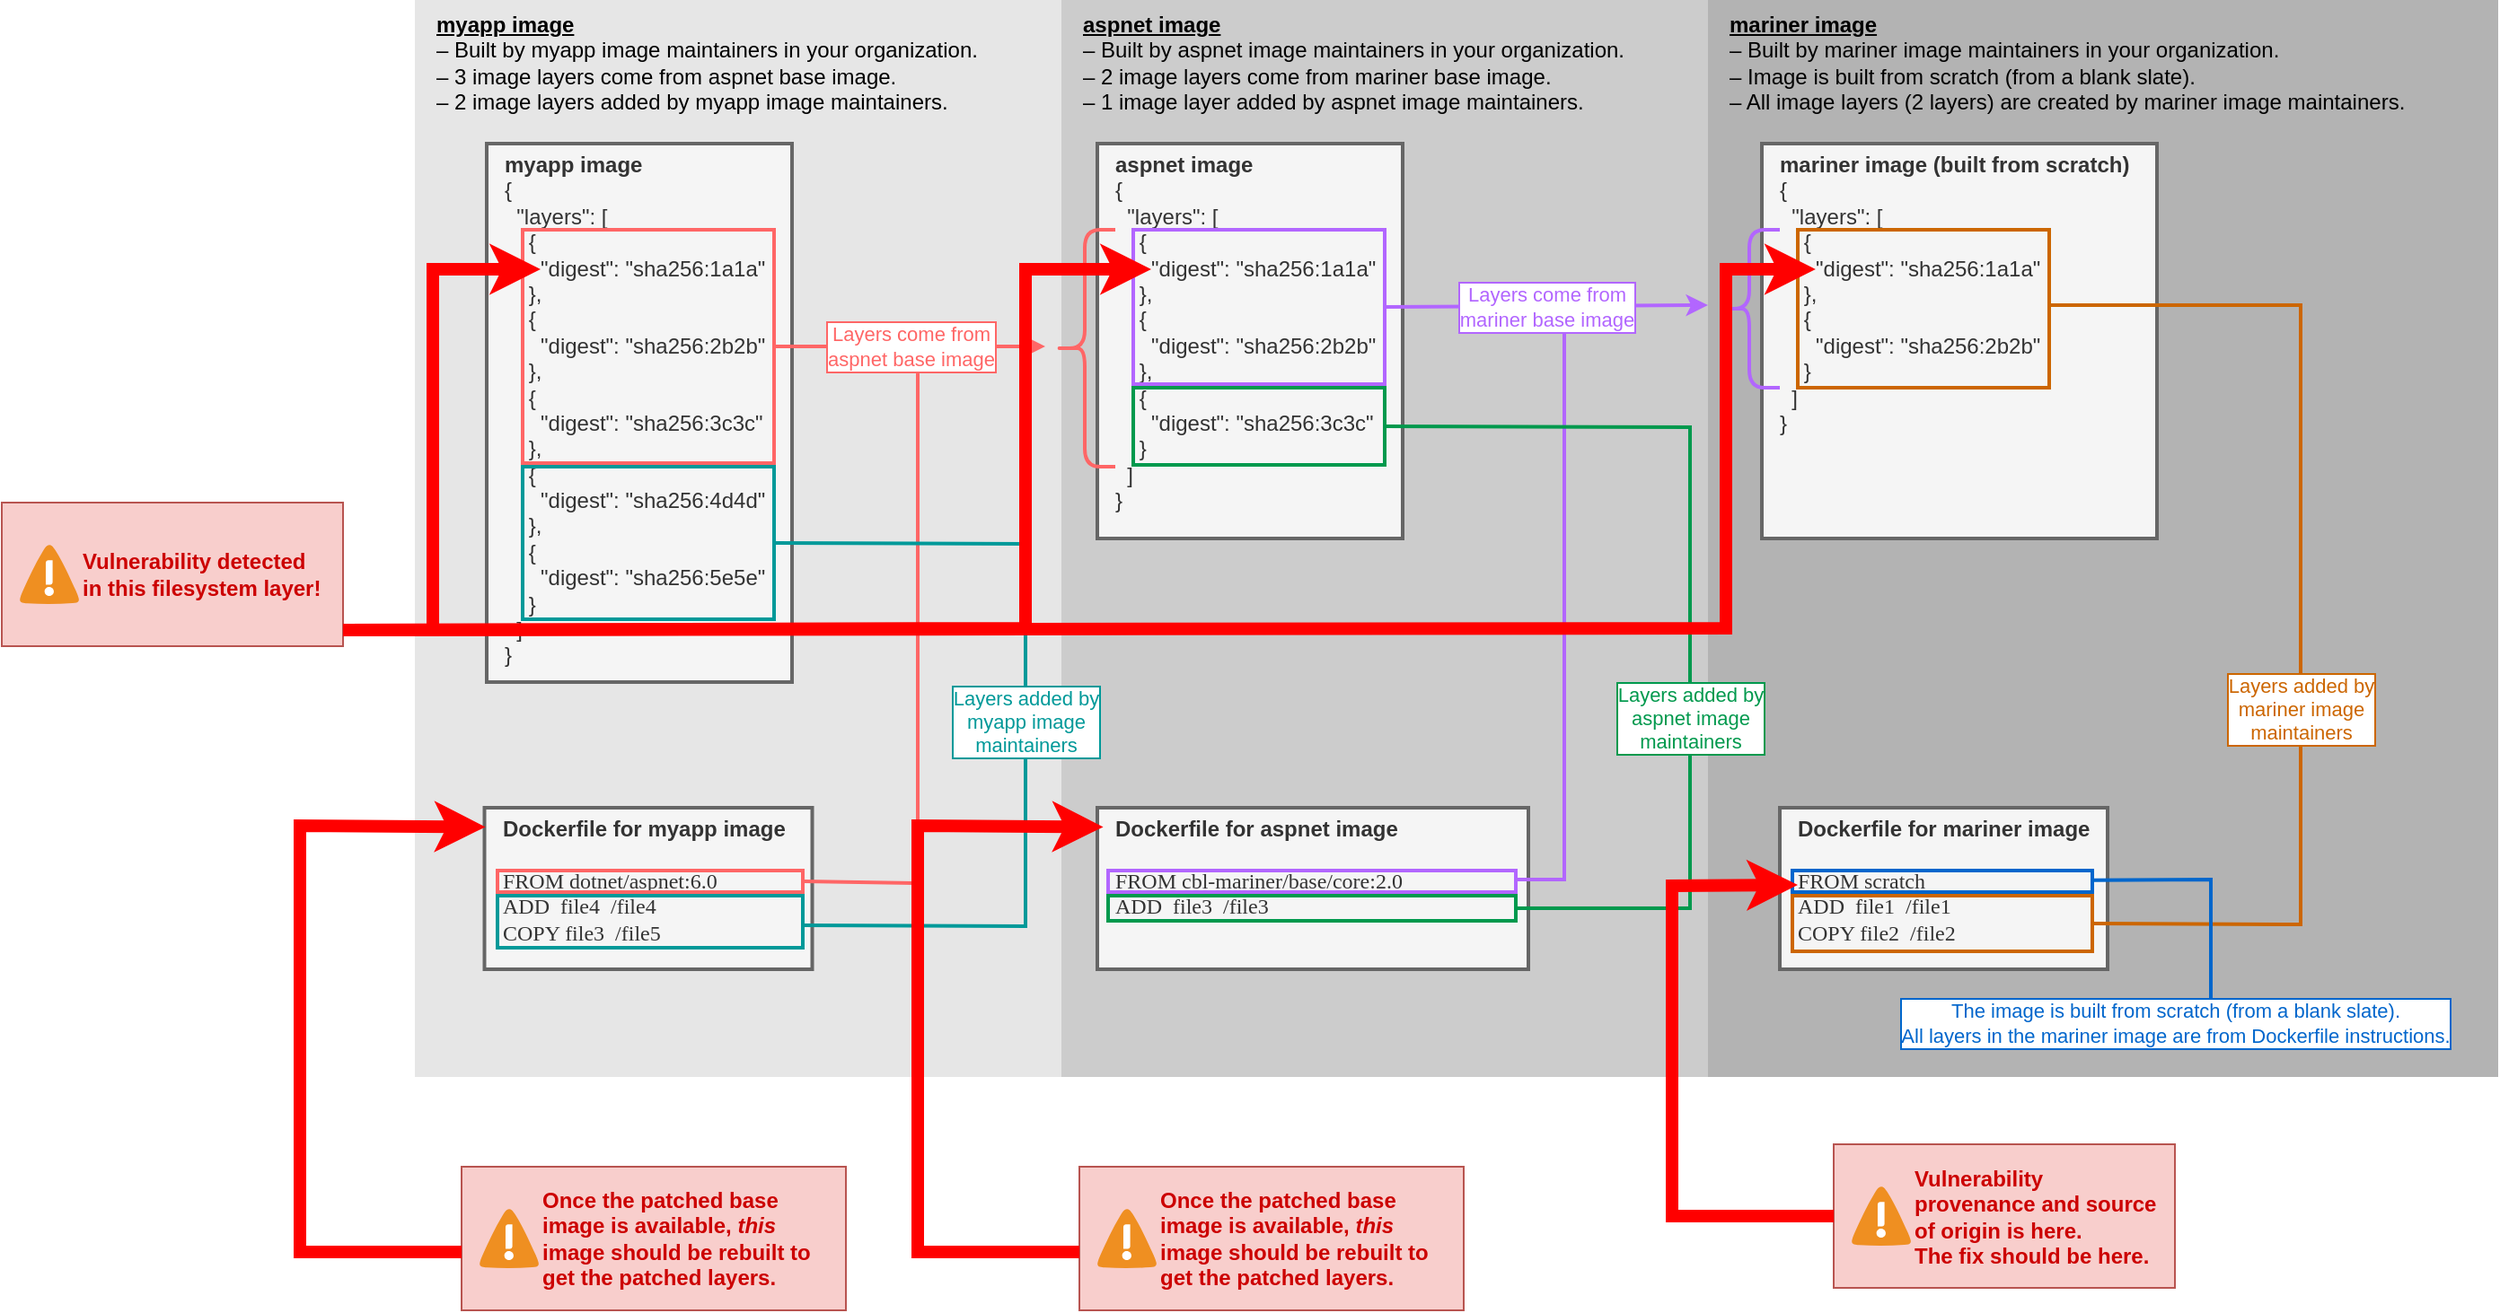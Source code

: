 <mxfile version="20.2.3" type="device"><diagram id="OL6qlinw-qFKFqK3vssp" name="Page-1"><mxGraphModel dx="2143" dy="961" grid="1" gridSize="10" guides="1" tooltips="1" connect="1" arrows="1" fold="1" page="1" pageScale="1" pageWidth="850" pageHeight="1100" math="0" shadow="0"><root><mxCell id="0"/><mxCell id="1" parent="0"/><mxCell id="dJf0DmdQW_vubxnHisxw-42" value="" style="rounded=0;whiteSpace=wrap;html=1;labelBorderColor=#CC6600;fontFamily=Helvetica;fontSize=11;strokeColor=none;strokeWidth=2;fillColor=#CCCCCC;" parent="1" vertex="1"><mxGeometry x="390" y="80" width="360" height="600" as="geometry"/></mxCell><mxCell id="dJf0DmdQW_vubxnHisxw-43" value="" style="rounded=0;whiteSpace=wrap;html=1;labelBorderColor=#CC6600;fontFamily=Helvetica;fontSize=11;strokeColor=none;strokeWidth=2;fillColor=#B3B3B3;" parent="1" vertex="1"><mxGeometry x="750" y="80" width="440" height="600" as="geometry"/></mxCell><mxCell id="dJf0DmdQW_vubxnHisxw-40" value="" style="rounded=0;whiteSpace=wrap;html=1;labelBorderColor=#CC6600;fontFamily=Helvetica;fontSize=11;strokeColor=none;strokeWidth=2;fillColor=#E6E6E6;" parent="1" vertex="1"><mxGeometry x="30" y="80" width="360" height="600" as="geometry"/></mxCell><mxCell id="dJf0DmdQW_vubxnHisxw-1" value="&lt;b&gt;myapp image&lt;/b&gt;&lt;br&gt;{&lt;br&gt;&amp;nbsp; &quot;layers&quot;: [&lt;br&gt;&amp;nbsp; &amp;nbsp; {&lt;br&gt;&amp;nbsp; &amp;nbsp; &amp;nbsp; &quot;digest&quot;: &quot;sha256:1a1a&quot;&lt;br&gt;&amp;nbsp; &amp;nbsp; },&lt;br&gt;&amp;nbsp; &amp;nbsp; {&lt;br&gt;&amp;nbsp; &amp;nbsp; &amp;nbsp; &quot;digest&quot;: &quot;sha256:2b2b&quot;&lt;br&gt;&amp;nbsp; &amp;nbsp; },&lt;br&gt;&amp;nbsp; &amp;nbsp; {&lt;br&gt;&amp;nbsp; &amp;nbsp; &amp;nbsp; &quot;digest&quot;: &quot;sha256:3c3c&quot;&lt;br&gt;&amp;nbsp; &amp;nbsp; },&lt;br&gt;&amp;nbsp; &amp;nbsp; {&lt;br&gt;&amp;nbsp; &amp;nbsp; &amp;nbsp; &quot;digest&quot;: &quot;sha256:4d4d&quot;&lt;br&gt;&amp;nbsp; &amp;nbsp; },&lt;br&gt;&amp;nbsp; &amp;nbsp; {&lt;br&gt;&amp;nbsp; &amp;nbsp; &amp;nbsp; &quot;digest&quot;: &quot;sha256:5e5e&quot;&lt;br&gt;&amp;nbsp; &amp;nbsp; }&lt;br&gt;&amp;nbsp; ]&lt;br&gt;}" style="text;strokeColor=#666666;fillColor=#f5f5f5;spacing=0;spacingTop=0;overflow=hidden;rounded=0;whiteSpace=wrap;html=1;spacingLeft=10;fontColor=#333333;strokeWidth=2;" parent="1" vertex="1"><mxGeometry x="70" y="160" width="170" height="300" as="geometry"/></mxCell><mxCell id="dJf0DmdQW_vubxnHisxw-2" value="&lt;b&gt;aspnet image&lt;br&gt;&lt;/b&gt;{&lt;br&gt;&amp;nbsp; &quot;layers&quot;: [&lt;br&gt;&amp;nbsp; &amp;nbsp; {&lt;br&gt;&amp;nbsp; &amp;nbsp; &amp;nbsp; &quot;digest&quot;: &quot;sha256:1a1a&quot;&lt;br&gt;&amp;nbsp; &amp;nbsp; },&lt;br&gt;&amp;nbsp; &amp;nbsp; {&lt;br&gt;&amp;nbsp; &amp;nbsp; &amp;nbsp; &quot;digest&quot;: &quot;sha256:2b2b&quot;&lt;br&gt;&amp;nbsp; &amp;nbsp; },&lt;br&gt;&amp;nbsp; &amp;nbsp; {&lt;br&gt;&amp;nbsp; &amp;nbsp; &amp;nbsp; &quot;digest&quot;: &quot;sha256:3c3c&quot;&lt;br&gt;&amp;nbsp; &amp;nbsp; }&lt;br&gt;&amp;nbsp; ]&lt;br&gt;}" style="text;strokeColor=#666666;fillColor=#f5f5f5;spacing=0;spacingTop=0;overflow=hidden;rounded=0;whiteSpace=wrap;html=1;spacingLeft=10;fontColor=#333333;strokeWidth=2;" parent="1" vertex="1"><mxGeometry x="410" y="160" width="170" height="220" as="geometry"/></mxCell><mxCell id="dJf0DmdQW_vubxnHisxw-3" value="&lt;b&gt;mariner image (built from scratch)&lt;br&gt;&lt;/b&gt;{&lt;br&gt;&amp;nbsp; &quot;layers&quot;: [&lt;br&gt;&amp;nbsp; &amp;nbsp; {&lt;br&gt;&amp;nbsp; &amp;nbsp; &amp;nbsp; &quot;digest&quot;: &quot;sha256:1a1a&quot;&lt;br&gt;&amp;nbsp; &amp;nbsp; },&lt;br&gt;&amp;nbsp; &amp;nbsp; {&lt;br&gt;&amp;nbsp; &amp;nbsp; &amp;nbsp; &quot;digest&quot;: &quot;sha256:2b2b&quot;&lt;br&gt;&amp;nbsp; &amp;nbsp; }&lt;br&gt;&amp;nbsp; ]&lt;br&gt;}" style="text;spacing=0;spacingTop=0;overflow=hidden;rounded=0;whiteSpace=wrap;html=1;spacingLeft=10;fillColor=#f5f5f5;fontColor=#333333;strokeColor=#666666;strokeWidth=2;" parent="1" vertex="1"><mxGeometry x="780" y="160" width="220" height="220" as="geometry"/></mxCell><mxCell id="dJf0DmdQW_vubxnHisxw-5" value="" style="rounded=0;whiteSpace=wrap;html=1;fillColor=none;strokeColor=#FF6666;strokeWidth=2;" parent="1" vertex="1"><mxGeometry x="90" y="208" width="140" height="130" as="geometry"/></mxCell><mxCell id="dJf0DmdQW_vubxnHisxw-6" value="" style="endArrow=classic;html=1;rounded=0;strokeColor=#FF6666;strokeWidth=2;exitX=1;exitY=0.5;exitDx=0;exitDy=0;" parent="1" source="dJf0DmdQW_vubxnHisxw-5" edge="1"><mxGeometry relative="1" as="geometry"><mxPoint x="230" y="269.66" as="sourcePoint"/><mxPoint x="381" y="273" as="targetPoint"/></mxGeometry></mxCell><mxCell id="dJf0DmdQW_vubxnHisxw-7" value="Layers come from&lt;br&gt;aspnet base image" style="edgeLabel;resizable=0;html=1;align=center;verticalAlign=middle;strokeColor=#FF6666;fillColor=none;fontColor=#FF6666;labelBorderColor=#FF6666;spacing=2;spacingLeft=0;spacingRight=0;spacingBottom=0;spacingTop=0;" parent="dJf0DmdQW_vubxnHisxw-6" connectable="0" vertex="1"><mxGeometry relative="1" as="geometry"/></mxCell><mxCell id="dJf0DmdQW_vubxnHisxw-8" value="" style="rounded=0;whiteSpace=wrap;html=1;fillColor=none;strokeColor=#B266FF;strokeWidth=2;fontColor=#B266FF;" parent="1" vertex="1"><mxGeometry x="430" y="208" width="140" height="86" as="geometry"/></mxCell><mxCell id="dJf0DmdQW_vubxnHisxw-9" value="" style="endArrow=classic;html=1;rounded=0;strokeColor=#B266FF;strokeWidth=2;exitX=1;exitY=0.5;exitDx=0;exitDy=0;fontColor=#B266FF;" parent="1" source="dJf0DmdQW_vubxnHisxw-8" edge="1"><mxGeometry relative="1" as="geometry"><mxPoint x="570" y="272.78" as="sourcePoint"/><mxPoint x="750" y="250" as="targetPoint"/></mxGeometry></mxCell><mxCell id="dJf0DmdQW_vubxnHisxw-10" value="Layers come from&lt;br&gt;mariner base image" style="edgeLabel;resizable=0;align=center;verticalAlign=middle;strokeColor=#FF6666;fillColor=none;fontColor=#B266FF;labelBorderColor=#B266FF;spacing=2;spacingLeft=0;spacingRight=0;spacingBottom=0;spacingTop=0;html=1;" parent="dJf0DmdQW_vubxnHisxw-9" connectable="0" vertex="1"><mxGeometry relative="1" as="geometry"/></mxCell><mxCell id="dJf0DmdQW_vubxnHisxw-11" value="" style="rounded=0;whiteSpace=wrap;html=1;labelBorderColor=#B266FF;fontColor=#B266FF;strokeColor=#009999;strokeWidth=2;fillColor=none;" parent="1" vertex="1"><mxGeometry x="90" y="340" width="140" height="85" as="geometry"/></mxCell><mxCell id="dJf0DmdQW_vubxnHisxw-12" value="" style="rounded=0;whiteSpace=wrap;html=1;labelBorderColor=#B266FF;fontColor=#B266FF;strokeColor=#00994D;strokeWidth=2;fillColor=none;" parent="1" vertex="1"><mxGeometry x="430" y="296" width="140" height="43" as="geometry"/></mxCell><mxCell id="dJf0DmdQW_vubxnHisxw-13" value="" style="shape=curlyBracket;whiteSpace=wrap;html=1;rounded=1;labelBorderColor=#B266FF;fontColor=#B266FF;strokeColor=#FF6666;strokeWidth=2;fillColor=none;" parent="1" vertex="1"><mxGeometry x="386" y="208" width="34" height="132" as="geometry"/></mxCell><mxCell id="dJf0DmdQW_vubxnHisxw-14" value="" style="shape=curlyBracket;whiteSpace=wrap;html=1;rounded=1;labelBorderColor=#B266FF;fontColor=#B266FF;strokeColor=#B266FF;strokeWidth=2;fillColor=none;" parent="1" vertex="1"><mxGeometry x="756" y="208" width="34" height="88" as="geometry"/></mxCell><mxCell id="dJf0DmdQW_vubxnHisxw-15" value="" style="rounded=0;whiteSpace=wrap;html=1;labelBorderColor=#B266FF;fontColor=#B266FF;strokeColor=#CC6600;strokeWidth=2;fillColor=none;" parent="1" vertex="1"><mxGeometry x="800" y="208" width="140" height="88" as="geometry"/></mxCell><mxCell id="dJf0DmdQW_vubxnHisxw-17" value="&lt;font style=&quot;font-size: 12px;&quot;&gt;&lt;b&gt;Dockerfile for myapp image&lt;br&gt;&lt;/b&gt;&lt;br&gt;&lt;font face=&quot;Lucida Console&quot;&gt;FROM dotnet/aspnet:6.0&lt;/font&gt;&lt;br&gt;&lt;font face=&quot;Lucida Console&quot;&gt;ADD&amp;nbsp; file4&amp;nbsp; /file4&lt;/font&gt;&lt;br&gt;&lt;font face=&quot;Lucida Console&quot;&gt;COPY file3&amp;nbsp; /file5&lt;/font&gt;&lt;br&gt;&lt;/font&gt;" style="text;strokeColor=#666666;fillColor=#f5f5f5;spacing=0;spacingTop=0;overflow=hidden;rounded=0;whiteSpace=wrap;html=1;spacingLeft=10;fontColor=#333333;strokeWidth=2;" parent="1" vertex="1"><mxGeometry x="68.75" y="530" width="182.5" height="90" as="geometry"/></mxCell><mxCell id="dJf0DmdQW_vubxnHisxw-18" value="" style="rounded=0;whiteSpace=wrap;html=1;labelBorderColor=#B266FF;fontColor=#B266FF;strokeColor=#009999;strokeWidth=2;fillColor=none;" parent="1" vertex="1"><mxGeometry x="76" y="579" width="170" height="29" as="geometry"/></mxCell><mxCell id="dJf0DmdQW_vubxnHisxw-21" value="" style="endArrow=none;html=1;rounded=0;fontFamily=Lucida Console;fontSize=12;fontColor=#B266FF;strokeColor=#FF6666;strokeWidth=2;exitX=1;exitY=0.5;exitDx=0;exitDy=0;" parent="1" source="dJf0DmdQW_vubxnHisxw-22" edge="1"><mxGeometry width="50" height="50" relative="1" as="geometry"><mxPoint x="280" y="575" as="sourcePoint"/><mxPoint x="310" y="287" as="targetPoint"/><Array as="points"><mxPoint x="310" y="572"/></Array></mxGeometry></mxCell><mxCell id="dJf0DmdQW_vubxnHisxw-22" value="" style="rounded=0;whiteSpace=wrap;html=1;fillColor=none;strokeColor=#FF6666;strokeWidth=2;" parent="1" vertex="1"><mxGeometry x="76" y="565" width="170" height="12" as="geometry"/></mxCell><mxCell id="dJf0DmdQW_vubxnHisxw-23" value="" style="endArrow=none;html=1;rounded=0;strokeColor=#009999;strokeWidth=2;exitX=0.998;exitY=0.568;exitDx=0;exitDy=0;endFill=0;entryX=1;entryY=0.5;entryDx=0;entryDy=0;exitPerimeter=0;" parent="1" source="dJf0DmdQW_vubxnHisxw-18" target="dJf0DmdQW_vubxnHisxw-11" edge="1"><mxGeometry relative="1" as="geometry"><mxPoint x="340" y="490" as="sourcePoint"/><mxPoint x="270" y="410" as="targetPoint"/><Array as="points"><mxPoint x="370" y="596"/><mxPoint x="370" y="383"/></Array></mxGeometry></mxCell><mxCell id="dJf0DmdQW_vubxnHisxw-24" value="Layers added by&lt;br&gt;myapp image&lt;br&gt;maintainers" style="edgeLabel;resizable=0;html=1;align=center;verticalAlign=middle;strokeColor=#FF6666;fillColor=none;fontColor=#009999;labelBorderColor=#009999;spacing=2;spacingLeft=0;spacingRight=0;spacingBottom=0;spacingTop=0;" parent="dJf0DmdQW_vubxnHisxw-23" connectable="0" vertex="1"><mxGeometry relative="1" as="geometry"/></mxCell><mxCell id="dJf0DmdQW_vubxnHisxw-26" value="&lt;font style=&quot;font-size: 12px;&quot;&gt;&lt;b&gt;Dockerfile for aspnet image&lt;br&gt;&lt;/b&gt;&lt;br&gt;&lt;font face=&quot;Lucida Console&quot;&gt;FROM cbl-mariner/base/core:2.0&lt;/font&gt;&lt;br&gt;&lt;font face=&quot;Lucida Console&quot;&gt;ADD&amp;nbsp; file3&amp;nbsp; /file3&lt;/font&gt;&lt;br&gt;&lt;/font&gt;" style="text;strokeColor=#666666;fillColor=#f5f5f5;spacing=0;spacingTop=0;overflow=hidden;rounded=0;whiteSpace=wrap;html=1;spacingLeft=10;fontColor=#333333;strokeWidth=2;" parent="1" vertex="1"><mxGeometry x="410" y="530" width="240" height="90" as="geometry"/></mxCell><mxCell id="dJf0DmdQW_vubxnHisxw-27" value="" style="rounded=0;whiteSpace=wrap;html=1;labelBorderColor=#B266FF;fontColor=#B266FF;strokeColor=#00994D;strokeWidth=2;fillColor=none;" parent="1" vertex="1"><mxGeometry x="416" y="579" width="227" height="14" as="geometry"/></mxCell><mxCell id="dJf0DmdQW_vubxnHisxw-28" value="" style="rounded=0;whiteSpace=wrap;html=1;fillColor=none;strokeColor=#B266FF;strokeWidth=2;fontColor=#B266FF;" parent="1" vertex="1"><mxGeometry x="416" y="565" width="227" height="12" as="geometry"/></mxCell><mxCell id="dJf0DmdQW_vubxnHisxw-29" value="" style="endArrow=none;html=1;rounded=0;strokeColor=#B266FF;strokeWidth=2;fontColor=#B266FF;endFill=0;exitX=0.999;exitY=0.414;exitDx=0;exitDy=0;exitPerimeter=0;" parent="1" source="dJf0DmdQW_vubxnHisxw-28" edge="1"><mxGeometry relative="1" as="geometry"><mxPoint x="660" y="571" as="sourcePoint"/><mxPoint x="670" y="265.5" as="targetPoint"/><Array as="points"><mxPoint x="670" y="570"/></Array></mxGeometry></mxCell><mxCell id="dJf0DmdQW_vubxnHisxw-32" value="" style="endArrow=none;html=1;rounded=0;strokeColor=#00994D;strokeWidth=2;exitX=1;exitY=0.5;exitDx=0;exitDy=0;fontColor=#B266FF;endFill=0;entryX=1;entryY=0.5;entryDx=0;entryDy=0;" parent="1" source="dJf0DmdQW_vubxnHisxw-27" target="dJf0DmdQW_vubxnHisxw-12" edge="1"><mxGeometry relative="1" as="geometry"><mxPoint x="690" y="521" as="sourcePoint"/><mxPoint x="740" y="340" as="targetPoint"/><Array as="points"><mxPoint x="740" y="586"/><mxPoint x="740" y="318"/></Array></mxGeometry></mxCell><mxCell id="dJf0DmdQW_vubxnHisxw-33" value="Layers added by&lt;br&gt;aspnet image&lt;br&gt;maintainers" style="edgeLabel;resizable=0;align=center;verticalAlign=middle;strokeColor=#FF6666;fillColor=none;fontColor=#00994D;labelBorderColor=#00994D;spacing=2;spacingLeft=0;spacingRight=0;spacingBottom=0;spacingTop=0;html=1;" parent="dJf0DmdQW_vubxnHisxw-32" connectable="0" vertex="1"><mxGeometry relative="1" as="geometry"><mxPoint y="64" as="offset"/></mxGeometry></mxCell><mxCell id="dJf0DmdQW_vubxnHisxw-36" value="&lt;font style=&quot;font-size: 12px;&quot;&gt;&lt;b&gt;Dockerfile for mariner image&lt;br&gt;&lt;/b&gt;&lt;br&gt;&lt;font face=&quot;Lucida Console&quot;&gt;FROM scratch&lt;/font&gt;&lt;br&gt;&lt;font face=&quot;Lucida Console&quot;&gt;ADD&amp;nbsp; file1&amp;nbsp; /file1&lt;/font&gt;&lt;br&gt;&lt;font face=&quot;Lucida Console&quot;&gt;COPY file2&amp;nbsp; /file2&lt;/font&gt;&lt;br&gt;&lt;/font&gt;" style="text;strokeColor=#666666;fillColor=#f5f5f5;spacing=0;spacingTop=0;overflow=hidden;rounded=0;whiteSpace=wrap;html=1;spacingLeft=10;fontColor=#333333;strokeWidth=2;" parent="1" vertex="1"><mxGeometry x="790" y="530" width="182.5" height="90" as="geometry"/></mxCell><mxCell id="dJf0DmdQW_vubxnHisxw-37" value="" style="endArrow=none;html=1;rounded=0;strokeColor=#CC6600;strokeWidth=2;exitX=1;exitY=0.5;exitDx=0;exitDy=0;fontColor=#B266FF;endFill=0;entryX=1;entryY=0.477;entryDx=0;entryDy=0;entryPerimeter=0;" parent="1" source="dJf0DmdQW_vubxnHisxw-39" target="dJf0DmdQW_vubxnHisxw-15" edge="1"><mxGeometry relative="1" as="geometry"><mxPoint x="1043.0" y="508.5" as="sourcePoint"/><mxPoint x="970" y="240" as="targetPoint"/><Array as="points"><mxPoint x="1080" y="595"/><mxPoint x="1080" y="250"/></Array></mxGeometry></mxCell><mxCell id="dJf0DmdQW_vubxnHisxw-38" value="Layers added by&lt;br&gt;mariner image&lt;br&gt;maintainers" style="edgeLabel;resizable=0;align=center;verticalAlign=middle;strokeColor=#FF6666;fillColor=none;fontColor=#CC6600;labelBorderColor=#CC6600;spacing=2;spacingLeft=0;spacingRight=0;spacingBottom=0;spacingTop=0;html=1;" parent="dJf0DmdQW_vubxnHisxw-37" connectable="0" vertex="1"><mxGeometry relative="1" as="geometry"><mxPoint y="64" as="offset"/></mxGeometry></mxCell><mxCell id="dJf0DmdQW_vubxnHisxw-39" value="" style="rounded=0;whiteSpace=wrap;html=1;labelBorderColor=#B266FF;fontColor=#B266FF;strokeColor=#CC6600;strokeWidth=2;fillColor=none;" parent="1" vertex="1"><mxGeometry x="797" y="579" width="167" height="31" as="geometry"/></mxCell><mxCell id="dJf0DmdQW_vubxnHisxw-46" value="" style="rounded=0;whiteSpace=wrap;html=1;labelBorderColor=#CC6600;fontFamily=Helvetica;fontSize=11;fontColor=#CC6600;strokeColor=#0066CC;strokeWidth=2;fillColor=none;" parent="1" vertex="1"><mxGeometry x="797" y="565" width="167" height="12" as="geometry"/></mxCell><mxCell id="dJf0DmdQW_vubxnHisxw-49" value="" style="endArrow=none;html=1;rounded=0;fontFamily=Helvetica;fontSize=11;fontColor=#0066CC;strokeColor=#0066CC;strokeWidth=2;entryX=1;entryY=0.45;entryDx=0;entryDy=0;entryPerimeter=0;" parent="1" target="dJf0DmdQW_vubxnHisxw-46" edge="1"><mxGeometry width="50" height="50" relative="1" as="geometry"><mxPoint x="1030" y="650" as="sourcePoint"/><mxPoint x="1040" y="420" as="targetPoint"/><Array as="points"><mxPoint x="1030" y="570"/></Array></mxGeometry></mxCell><mxCell id="dJf0DmdQW_vubxnHisxw-48" value="The image is built from scratch (from a blank slate).&lt;br&gt;All layers in the mariner image are from Dockerfile instructions." style="edgeLabel;resizable=0;align=center;verticalAlign=middle;strokeColor=#FF6666;fillColor=none;fontColor=#0066CC;labelBorderColor=#0066CC;spacing=2;spacingLeft=0;spacingRight=0;spacingBottom=0;spacingTop=0;html=1;" parent="1" connectable="0" vertex="1"><mxGeometry x="1010" y="650.005" as="geometry"/></mxCell><mxCell id="MGoHs6cNIiesZB_WKk6I-1" value="&lt;b&gt;&lt;u&gt;myapp image&lt;br&gt;&lt;/u&gt;&lt;/b&gt;– Built by myapp image maintainers in your organization.&lt;br&gt;– 3 image layers come from aspnet base image.&lt;br&gt;– 2 image layers added by myapp image maintainers." style="text;html=1;strokeColor=none;fillColor=none;align=left;verticalAlign=middle;whiteSpace=wrap;rounded=0;" parent="1" vertex="1"><mxGeometry x="40" y="80" width="320" height="70" as="geometry"/></mxCell><mxCell id="MGoHs6cNIiesZB_WKk6I-4" value="&lt;b&gt;&lt;u&gt;aspnet image&lt;br&gt;&lt;/u&gt;&lt;/b&gt;– Built by aspnet image maintainers in your organization.&lt;br&gt;– 2 image layers come from mariner base image.&lt;br&gt;– 1 image layer added by aspnet image maintainers." style="text;html=1;strokeColor=none;fillColor=none;align=left;verticalAlign=middle;whiteSpace=wrap;rounded=0;" parent="1" vertex="1"><mxGeometry x="400" y="80" width="320" height="70" as="geometry"/></mxCell><mxCell id="MGoHs6cNIiesZB_WKk6I-5" value="&lt;b&gt;&lt;u&gt;mariner image&lt;br&gt;&lt;/u&gt;&lt;/b&gt;– Built by mariner image maintainers in your organization.&lt;br&gt;– Image is built from scratch (from a blank slate).&lt;br&gt;– All image layers (2 layers) are created by mariner image maintainers." style="text;html=1;strokeColor=none;fillColor=none;align=left;verticalAlign=middle;whiteSpace=wrap;rounded=0;" parent="1" vertex="1"><mxGeometry x="760" y="80" width="390" height="70" as="geometry"/></mxCell><mxCell id="tes9_zV1HvHgU7jq06N2-1" value="" style="rounded=0;whiteSpace=wrap;html=1;fillColor=#f8cecc;strokeColor=#b85450;" parent="1" vertex="1"><mxGeometry x="-200" y="360" width="190" height="80" as="geometry"/></mxCell><mxCell id="tes9_zV1HvHgU7jq06N2-2" value="" style="shadow=0;dashed=0;html=1;strokeColor=none;fillColor=#4495D1;labelPosition=center;verticalLabelPosition=bottom;verticalAlign=top;align=center;outlineConnect=0;shape=mxgraph.veeam.2d.alert;" parent="1" vertex="1"><mxGeometry x="-190" y="383.4" width="33.2" height="33.2" as="geometry"/></mxCell><mxCell id="tes9_zV1HvHgU7jq06N2-3" value="&lt;b&gt;Vulnerability detected in this filesystem layer!&lt;/b&gt;" style="text;html=1;strokeColor=none;fillColor=none;align=left;verticalAlign=middle;whiteSpace=wrap;rounded=0;fontColor=#CC0000;" parent="1" vertex="1"><mxGeometry x="-156.8" y="375" width="136.8" height="50" as="geometry"/></mxCell><mxCell id="cBkbnltTO3D8IdDL58gM-1" value="" style="rounded=0;whiteSpace=wrap;html=1;fillColor=#f8cecc;strokeColor=#b85450;" parent="1" vertex="1"><mxGeometry x="820" y="717.5" width="190" height="80" as="geometry"/></mxCell><mxCell id="cBkbnltTO3D8IdDL58gM-2" value="" style="shadow=0;dashed=0;html=1;strokeColor=none;fillColor=#4495D1;labelPosition=center;verticalLabelPosition=bottom;verticalAlign=top;align=center;outlineConnect=0;shape=mxgraph.veeam.2d.alert;" parent="1" vertex="1"><mxGeometry x="830" y="740.9" width="33.2" height="33.2" as="geometry"/></mxCell><mxCell id="cBkbnltTO3D8IdDL58gM-3" value="&lt;b&gt;Vulnerability provenance and source of origin is here.&lt;br&gt;The fix should be here.&lt;/b&gt;" style="text;html=1;strokeColor=none;fillColor=none;align=left;verticalAlign=middle;whiteSpace=wrap;rounded=0;fontColor=#CC0000;" parent="1" vertex="1"><mxGeometry x="863.2" y="732.5" width="136.8" height="50" as="geometry"/></mxCell><mxCell id="cBkbnltTO3D8IdDL58gM-4" value="" style="endArrow=classic;html=1;rounded=0;fontColor=#CC0000;strokeColor=#FF0000;strokeWidth=7;" parent="1" source="cBkbnltTO3D8IdDL58gM-1" edge="1"><mxGeometry width="50" height="50" relative="1" as="geometry"><mxPoint x="730" y="777.5" as="sourcePoint"/><mxPoint x="800" y="573" as="targetPoint"/><Array as="points"><mxPoint x="730" y="757.5"/><mxPoint x="730" y="573.5"/></Array></mxGeometry></mxCell><mxCell id="cBkbnltTO3D8IdDL58gM-5" value="" style="endArrow=classic;html=1;rounded=0;fontColor=#CC0000;strokeColor=#FF0000;strokeWidth=7;entryX=0.071;entryY=0.25;entryDx=0;entryDy=0;entryPerimeter=0;" parent="1" target="dJf0DmdQW_vubxnHisxw-15" edge="1"><mxGeometry width="50" height="50" relative="1" as="geometry"><mxPoint x="-10" y="431" as="sourcePoint"/><mxPoint x="310" y="330" as="targetPoint"/><Array as="points"><mxPoint x="760" y="430"/><mxPoint x="760" y="230"/></Array></mxGeometry></mxCell><mxCell id="cBkbnltTO3D8IdDL58gM-6" value="" style="rounded=0;whiteSpace=wrap;html=1;fillColor=#f8cecc;strokeColor=#b85450;" parent="1" vertex="1"><mxGeometry x="56" y="730" width="214" height="80" as="geometry"/></mxCell><mxCell id="cBkbnltTO3D8IdDL58gM-7" value="" style="shadow=0;dashed=0;html=1;strokeColor=none;fillColor=#4495D1;labelPosition=center;verticalLabelPosition=bottom;verticalAlign=top;align=center;outlineConnect=0;shape=mxgraph.veeam.2d.alert;" parent="1" vertex="1"><mxGeometry x="66" y="753.4" width="33.2" height="33.2" as="geometry"/></mxCell><mxCell id="cBkbnltTO3D8IdDL58gM-8" value="&lt;b&gt;Once the patched base image is available, &lt;i&gt;this &lt;/i&gt;image should be rebuilt to get the patched layers.&lt;/b&gt;" style="text;html=1;strokeColor=none;fillColor=none;align=left;verticalAlign=middle;whiteSpace=wrap;rounded=0;fontColor=#CC0000;" parent="1" vertex="1"><mxGeometry x="99.2" y="742.5" width="160.8" height="55" as="geometry"/></mxCell><mxCell id="cBkbnltTO3D8IdDL58gM-9" value="" style="endArrow=classic;html=1;rounded=0;fontColor=#CC0000;strokeColor=#FF0000;strokeWidth=7;entryX=0.003;entryY=0.119;entryDx=0;entryDy=0;entryPerimeter=0;" parent="1" target="dJf0DmdQW_vubxnHisxw-17" edge="1"><mxGeometry width="50" height="50" relative="1" as="geometry"><mxPoint x="56" y="777.5" as="sourcePoint"/><mxPoint x="36" y="593" as="targetPoint"/><Array as="points"><mxPoint x="-34" y="777.5"/><mxPoint x="-34" y="540"/></Array></mxGeometry></mxCell><mxCell id="SWNlYzREZF3R4Zi1dk6k-1" value="" style="rounded=0;whiteSpace=wrap;html=1;fillColor=#f8cecc;strokeColor=#b85450;" vertex="1" parent="1"><mxGeometry x="400" y="730" width="214" height="80" as="geometry"/></mxCell><mxCell id="SWNlYzREZF3R4Zi1dk6k-2" value="" style="shadow=0;dashed=0;html=1;strokeColor=none;fillColor=#4495D1;labelPosition=center;verticalLabelPosition=bottom;verticalAlign=top;align=center;outlineConnect=0;shape=mxgraph.veeam.2d.alert;" vertex="1" parent="1"><mxGeometry x="410" y="753.4" width="33.2" height="33.2" as="geometry"/></mxCell><mxCell id="SWNlYzREZF3R4Zi1dk6k-3" value="&lt;b&gt;Once the patched base image is available, &lt;i&gt;this &lt;/i&gt;image should be rebuilt to get the patched layers.&lt;/b&gt;" style="text;html=1;strokeColor=none;fillColor=none;align=left;verticalAlign=middle;whiteSpace=wrap;rounded=0;fontColor=#CC0000;" vertex="1" parent="1"><mxGeometry x="443.2" y="742.5" width="160.8" height="55" as="geometry"/></mxCell><mxCell id="SWNlYzREZF3R4Zi1dk6k-4" value="" style="endArrow=classic;html=1;rounded=0;fontColor=#CC0000;strokeColor=#FF0000;strokeWidth=7;entryX=0.003;entryY=0.119;entryDx=0;entryDy=0;entryPerimeter=0;" edge="1" parent="1"><mxGeometry width="50" height="50" relative="1" as="geometry"><mxPoint x="400" y="777.5" as="sourcePoint"/><mxPoint x="413.298" y="540.71" as="targetPoint"/><Array as="points"><mxPoint x="310" y="777.5"/><mxPoint x="310" y="540"/></Array></mxGeometry></mxCell><mxCell id="SWNlYzREZF3R4Zi1dk6k-5" value="" style="endArrow=classic;html=1;rounded=0;fontColor=#CC0000;strokeColor=#FF0000;strokeWidth=7;" edge="1" parent="1"><mxGeometry width="50" height="50" relative="1" as="geometry"><mxPoint x="-10" y="431" as="sourcePoint"/><mxPoint x="440" y="230" as="targetPoint"/><Array as="points"><mxPoint x="370" y="430"/><mxPoint x="370" y="230"/></Array></mxGeometry></mxCell><mxCell id="SWNlYzREZF3R4Zi1dk6k-6" value="" style="endArrow=classic;html=1;rounded=0;fontColor=#CC0000;strokeColor=#FF0000;strokeWidth=7;" edge="1" parent="1"><mxGeometry width="50" height="50" relative="1" as="geometry"><mxPoint x="-10" y="431" as="sourcePoint"/><mxPoint x="100" y="230" as="targetPoint"/><Array as="points"><mxPoint x="40" y="431"/><mxPoint x="40" y="230"/></Array></mxGeometry></mxCell></root></mxGraphModel></diagram></mxfile>
